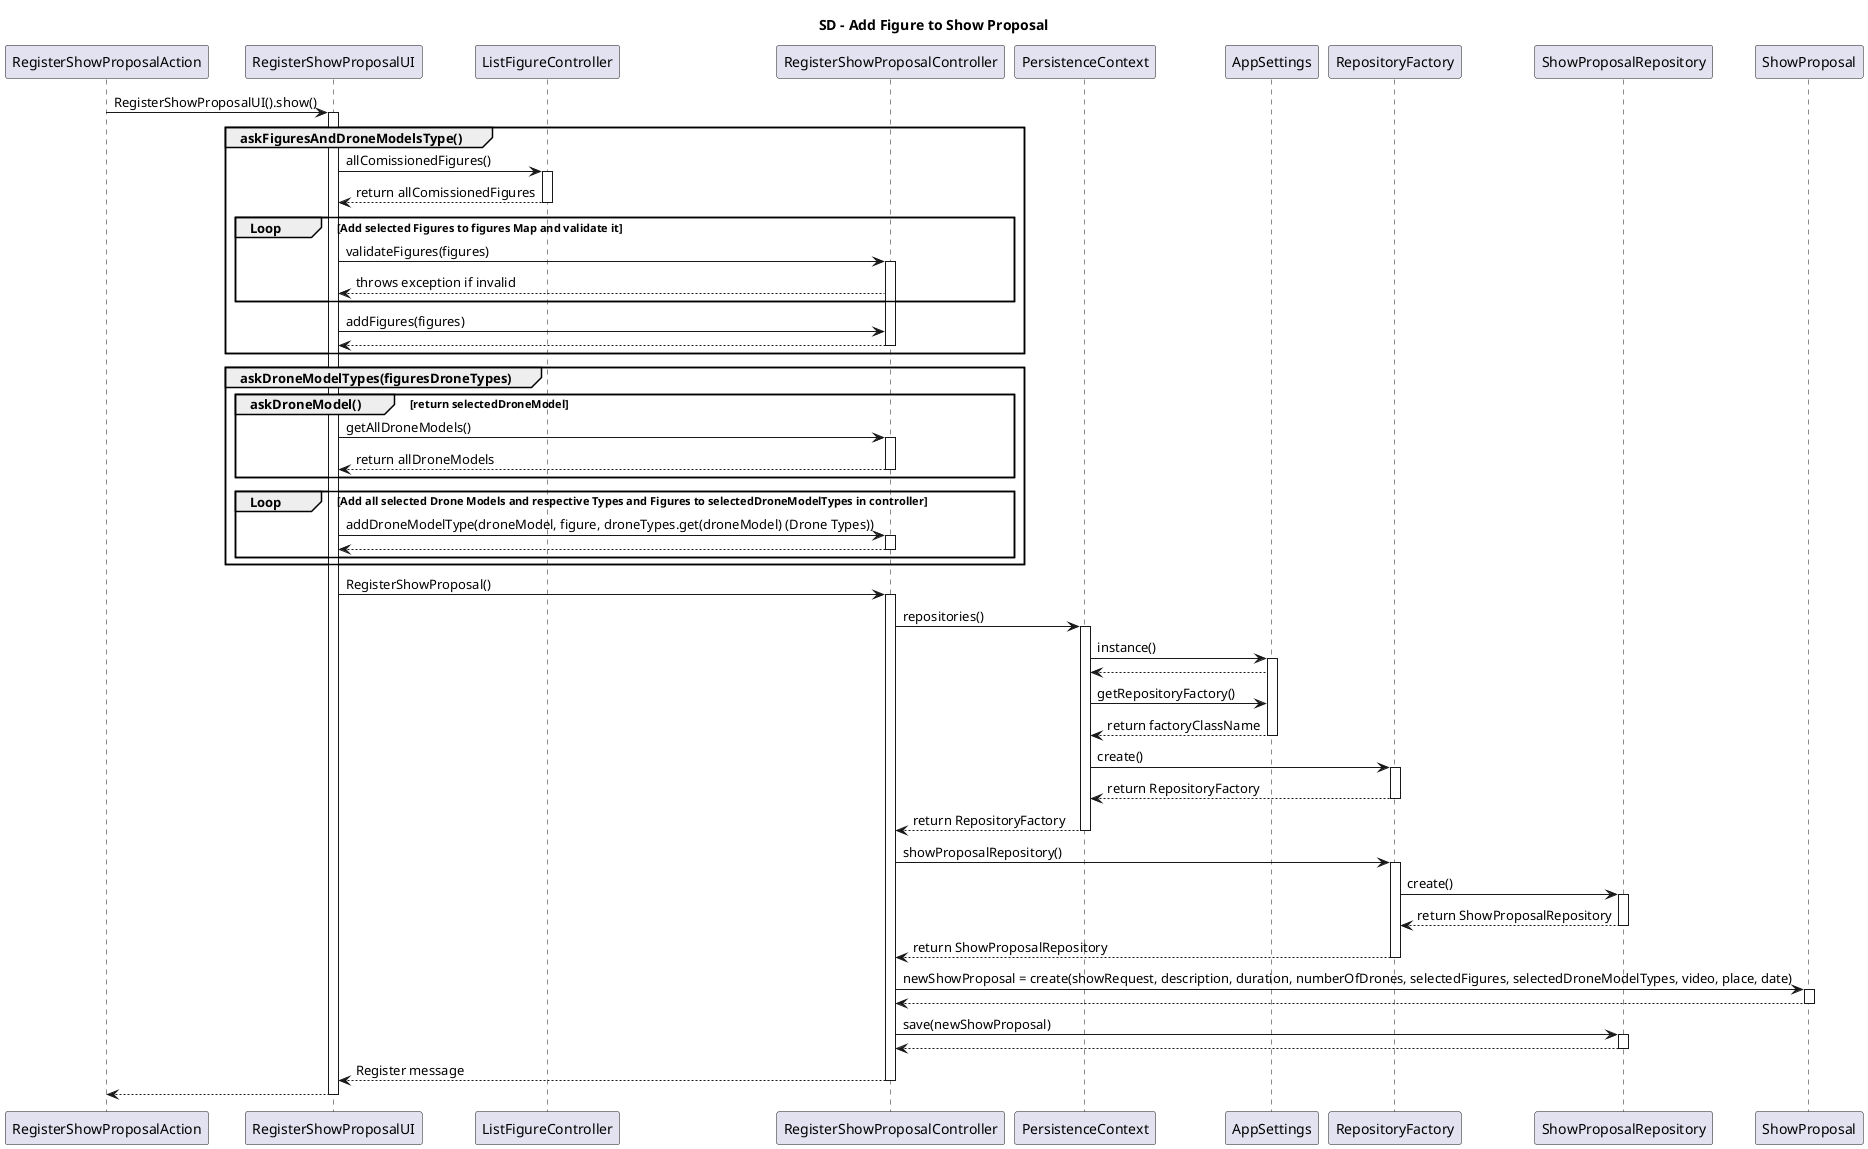 @startuml

title SD - Add Figure to Show Proposal

participant RegisterShowProposalAction
participant RegisterShowProposalUI
participant ListFigureController
participant RegisterShowProposalController
participant PersistenceContext
participant AppSettings
participant RepositoryFactory
participant ShowProposalRepository
participant ShowProposal

RegisterShowProposalAction -> RegisterShowProposalUI : RegisterShowProposalUI().show()
activate RegisterShowProposalUI

group askFiguresAndDroneModelsType()
    RegisterShowProposalUI -> ListFigureController : allComissionedFigures()
    activate ListFigureController
    ListFigureController --> RegisterShowProposalUI : return allComissionedFigures
    deactivate ListFigureController

    group Loop   [Add selected Figures to figures Map and validate it]
        RegisterShowProposalUI -> RegisterShowProposalController : validateFigures(figures)
        activate RegisterShowProposalController
        RegisterShowProposalController --> RegisterShowProposalUI : throws exception if invalid
    end
    RegisterShowProposalUI -> RegisterShowProposalController : addFigures(figures)
    RegisterShowProposalController --> RegisterShowProposalUI
    deactivate RegisterShowProposalController
end
group askDroneModelTypes(figuresDroneTypes)
    group askDroneModel() [return selectedDroneModel]
        RegisterShowProposalUI -> RegisterShowProposalController : getAllDroneModels()
        activate RegisterShowProposalController
        RegisterShowProposalController --> RegisterShowProposalUI : return allDroneModels
        deactivate RegisterShowProposalController
    end

    group Loop   [Add all selected Drone Models and respective Types and Figures to selectedDroneModelTypes in controller]
        RegisterShowProposalUI -> RegisterShowProposalController : addDroneModelType(droneModel, figure, droneTypes.get(droneModel) (Drone Types))
        activate RegisterShowProposalController
        RegisterShowProposalController --> RegisterShowProposalUI
        deactivate RegisterShowProposalController
    end
end
RegisterShowProposalUI -> RegisterShowProposalController : RegisterShowProposal()
    activate RegisterShowProposalController
        RegisterShowProposalController -> PersistenceContext : repositories()
        activate PersistenceContext
        PersistenceContext -> AppSettings : instance()

        activate AppSettings
        AppSettings --> PersistenceContext
        PersistenceContext -> AppSettings : getRepositoryFactory()
        AppSettings --> PersistenceContext : return factoryClassName
        deactivate AppSettings
        PersistenceContext -> RepositoryFactory : create()
        activate RepositoryFactory
        RepositoryFactory --> PersistenceContext : return RepositoryFactory
        deactivate RepositoryFactory
        PersistenceContext --> RegisterShowProposalController : return RepositoryFactory
        deactivate PersistenceContext

        RegisterShowProposalController -> RepositoryFactory : showProposalRepository()
        activate RepositoryFactory
        RepositoryFactory -> ShowProposalRepository : create()
        activate ShowProposalRepository
        ShowProposalRepository --> RepositoryFactory : return ShowProposalRepository
        deactivate ShowProposalRepository
        RepositoryFactory --> RegisterShowProposalController : return ShowProposalRepository
        deactivate RepositoryFactory

        RegisterShowProposalController -> ShowProposal : newShowProposal = create(showRequest, description, duration, numberOfDrones, selectedFigures, selectedDroneModelTypes, video, place, date)
        activate ShowProposal
        ShowProposal --> RegisterShowProposalController
        deactivate ShowProposal

        RegisterShowProposalController -> ShowProposalRepository : save(newShowProposal)
        activate ShowProposalRepository
        ShowProposalRepository --> RegisterShowProposalController
        deactivate ShowProposalRepository


        RegisterShowProposalController --> RegisterShowProposalUI : Register message
    deactivate RegisterShowProposalController
RegisterShowProposalUI --> RegisterShowProposalAction
deactivate RegisterShowProposalUI

@enduml


@enduml